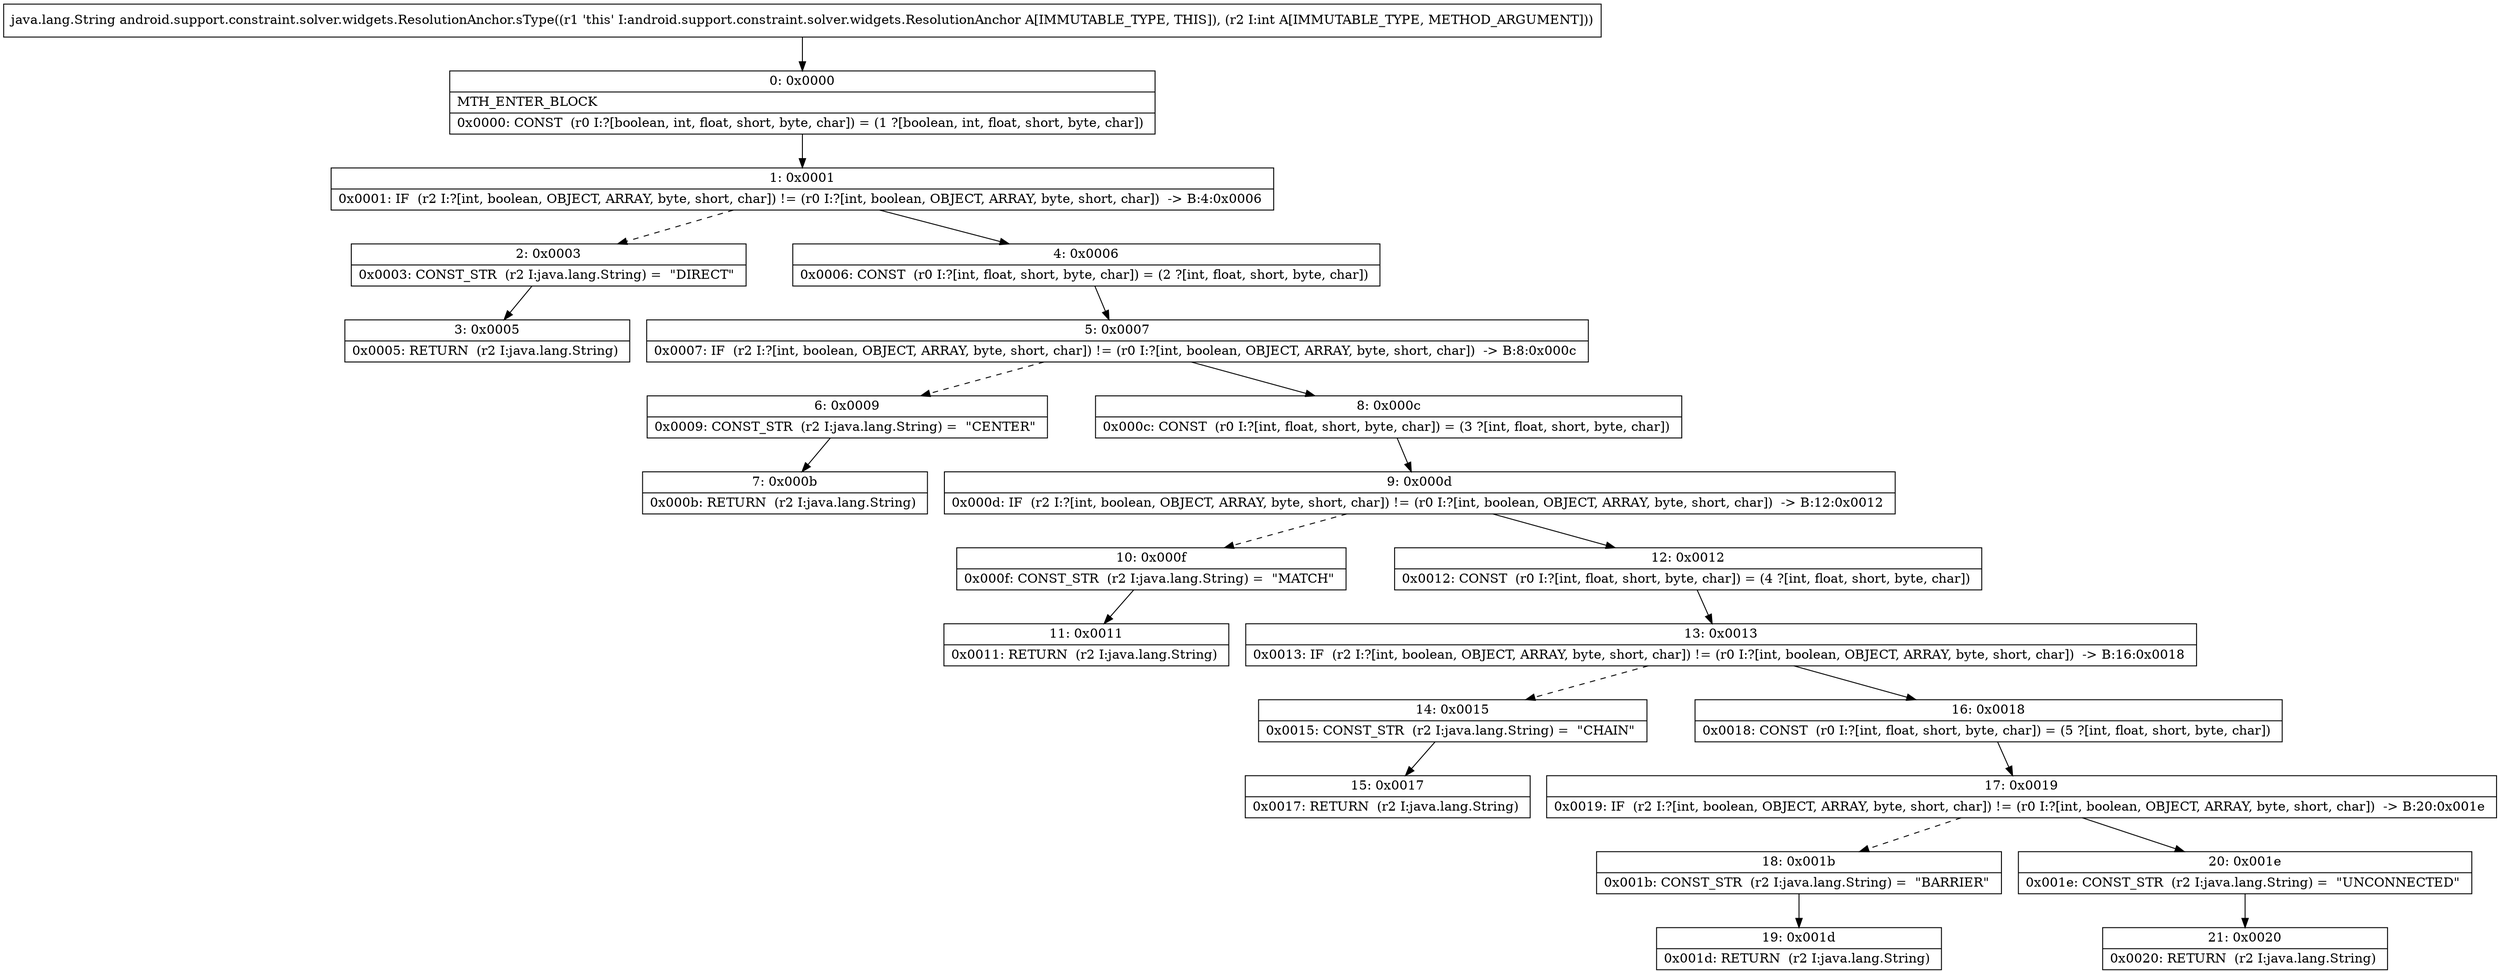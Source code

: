 digraph "CFG forandroid.support.constraint.solver.widgets.ResolutionAnchor.sType(I)Ljava\/lang\/String;" {
Node_0 [shape=record,label="{0\:\ 0x0000|MTH_ENTER_BLOCK\l|0x0000: CONST  (r0 I:?[boolean, int, float, short, byte, char]) = (1 ?[boolean, int, float, short, byte, char]) \l}"];
Node_1 [shape=record,label="{1\:\ 0x0001|0x0001: IF  (r2 I:?[int, boolean, OBJECT, ARRAY, byte, short, char]) != (r0 I:?[int, boolean, OBJECT, ARRAY, byte, short, char])  \-\> B:4:0x0006 \l}"];
Node_2 [shape=record,label="{2\:\ 0x0003|0x0003: CONST_STR  (r2 I:java.lang.String) =  \"DIRECT\" \l}"];
Node_3 [shape=record,label="{3\:\ 0x0005|0x0005: RETURN  (r2 I:java.lang.String) \l}"];
Node_4 [shape=record,label="{4\:\ 0x0006|0x0006: CONST  (r0 I:?[int, float, short, byte, char]) = (2 ?[int, float, short, byte, char]) \l}"];
Node_5 [shape=record,label="{5\:\ 0x0007|0x0007: IF  (r2 I:?[int, boolean, OBJECT, ARRAY, byte, short, char]) != (r0 I:?[int, boolean, OBJECT, ARRAY, byte, short, char])  \-\> B:8:0x000c \l}"];
Node_6 [shape=record,label="{6\:\ 0x0009|0x0009: CONST_STR  (r2 I:java.lang.String) =  \"CENTER\" \l}"];
Node_7 [shape=record,label="{7\:\ 0x000b|0x000b: RETURN  (r2 I:java.lang.String) \l}"];
Node_8 [shape=record,label="{8\:\ 0x000c|0x000c: CONST  (r0 I:?[int, float, short, byte, char]) = (3 ?[int, float, short, byte, char]) \l}"];
Node_9 [shape=record,label="{9\:\ 0x000d|0x000d: IF  (r2 I:?[int, boolean, OBJECT, ARRAY, byte, short, char]) != (r0 I:?[int, boolean, OBJECT, ARRAY, byte, short, char])  \-\> B:12:0x0012 \l}"];
Node_10 [shape=record,label="{10\:\ 0x000f|0x000f: CONST_STR  (r2 I:java.lang.String) =  \"MATCH\" \l}"];
Node_11 [shape=record,label="{11\:\ 0x0011|0x0011: RETURN  (r2 I:java.lang.String) \l}"];
Node_12 [shape=record,label="{12\:\ 0x0012|0x0012: CONST  (r0 I:?[int, float, short, byte, char]) = (4 ?[int, float, short, byte, char]) \l}"];
Node_13 [shape=record,label="{13\:\ 0x0013|0x0013: IF  (r2 I:?[int, boolean, OBJECT, ARRAY, byte, short, char]) != (r0 I:?[int, boolean, OBJECT, ARRAY, byte, short, char])  \-\> B:16:0x0018 \l}"];
Node_14 [shape=record,label="{14\:\ 0x0015|0x0015: CONST_STR  (r2 I:java.lang.String) =  \"CHAIN\" \l}"];
Node_15 [shape=record,label="{15\:\ 0x0017|0x0017: RETURN  (r2 I:java.lang.String) \l}"];
Node_16 [shape=record,label="{16\:\ 0x0018|0x0018: CONST  (r0 I:?[int, float, short, byte, char]) = (5 ?[int, float, short, byte, char]) \l}"];
Node_17 [shape=record,label="{17\:\ 0x0019|0x0019: IF  (r2 I:?[int, boolean, OBJECT, ARRAY, byte, short, char]) != (r0 I:?[int, boolean, OBJECT, ARRAY, byte, short, char])  \-\> B:20:0x001e \l}"];
Node_18 [shape=record,label="{18\:\ 0x001b|0x001b: CONST_STR  (r2 I:java.lang.String) =  \"BARRIER\" \l}"];
Node_19 [shape=record,label="{19\:\ 0x001d|0x001d: RETURN  (r2 I:java.lang.String) \l}"];
Node_20 [shape=record,label="{20\:\ 0x001e|0x001e: CONST_STR  (r2 I:java.lang.String) =  \"UNCONNECTED\" \l}"];
Node_21 [shape=record,label="{21\:\ 0x0020|0x0020: RETURN  (r2 I:java.lang.String) \l}"];
MethodNode[shape=record,label="{java.lang.String android.support.constraint.solver.widgets.ResolutionAnchor.sType((r1 'this' I:android.support.constraint.solver.widgets.ResolutionAnchor A[IMMUTABLE_TYPE, THIS]), (r2 I:int A[IMMUTABLE_TYPE, METHOD_ARGUMENT])) }"];
MethodNode -> Node_0;
Node_0 -> Node_1;
Node_1 -> Node_2[style=dashed];
Node_1 -> Node_4;
Node_2 -> Node_3;
Node_4 -> Node_5;
Node_5 -> Node_6[style=dashed];
Node_5 -> Node_8;
Node_6 -> Node_7;
Node_8 -> Node_9;
Node_9 -> Node_10[style=dashed];
Node_9 -> Node_12;
Node_10 -> Node_11;
Node_12 -> Node_13;
Node_13 -> Node_14[style=dashed];
Node_13 -> Node_16;
Node_14 -> Node_15;
Node_16 -> Node_17;
Node_17 -> Node_18[style=dashed];
Node_17 -> Node_20;
Node_18 -> Node_19;
Node_20 -> Node_21;
}


